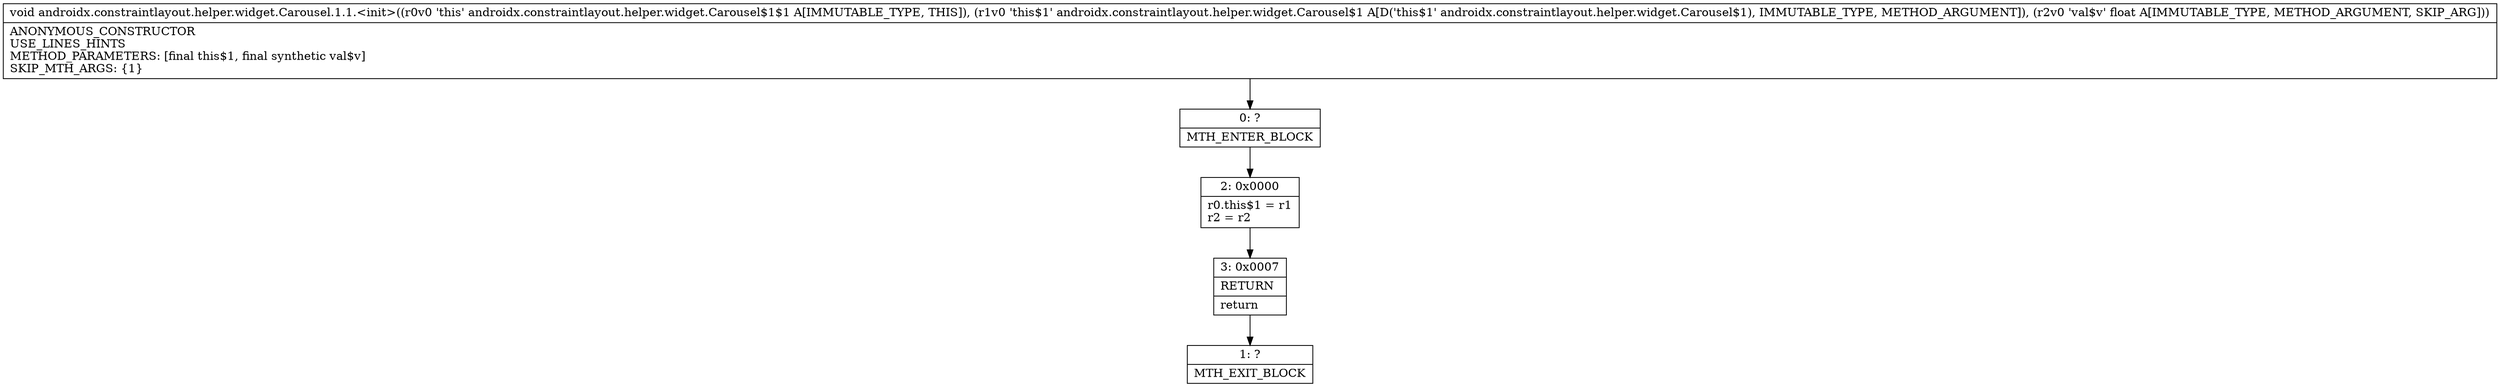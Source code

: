 digraph "CFG forandroidx.constraintlayout.helper.widget.Carousel.1.1.\<init\>(Landroidx\/constraintlayout\/helper\/widget\/Carousel$1;F)V" {
Node_0 [shape=record,label="{0\:\ ?|MTH_ENTER_BLOCK\l}"];
Node_2 [shape=record,label="{2\:\ 0x0000|r0.this$1 = r1\lr2 = r2\l}"];
Node_3 [shape=record,label="{3\:\ 0x0007|RETURN\l|return\l}"];
Node_1 [shape=record,label="{1\:\ ?|MTH_EXIT_BLOCK\l}"];
MethodNode[shape=record,label="{void androidx.constraintlayout.helper.widget.Carousel.1.1.\<init\>((r0v0 'this' androidx.constraintlayout.helper.widget.Carousel$1$1 A[IMMUTABLE_TYPE, THIS]), (r1v0 'this$1' androidx.constraintlayout.helper.widget.Carousel$1 A[D('this$1' androidx.constraintlayout.helper.widget.Carousel$1), IMMUTABLE_TYPE, METHOD_ARGUMENT]), (r2v0 'val$v' float A[IMMUTABLE_TYPE, METHOD_ARGUMENT, SKIP_ARG]))  | ANONYMOUS_CONSTRUCTOR\lUSE_LINES_HINTS\lMETHOD_PARAMETERS: [final this$1, final synthetic val$v]\lSKIP_MTH_ARGS: \{1\}\l}"];
MethodNode -> Node_0;Node_0 -> Node_2;
Node_2 -> Node_3;
Node_3 -> Node_1;
}

